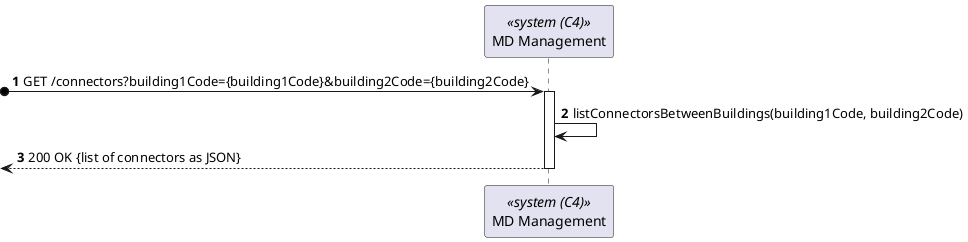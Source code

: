 @startuml us12-level2_processes
autonumber

participant SYS as "MD Management" <<system (C4)>>

?o-> SYS : GET /connectors?building1Code={building1Code}&building2Code={building2Code}
activate SYS

SYS -> SYS : listConnectorsBetweenBuildings(building1Code, building2Code)

<-- SYS : 200 OK {list of connectors as JSON}
deactivate SYS

@enduml
